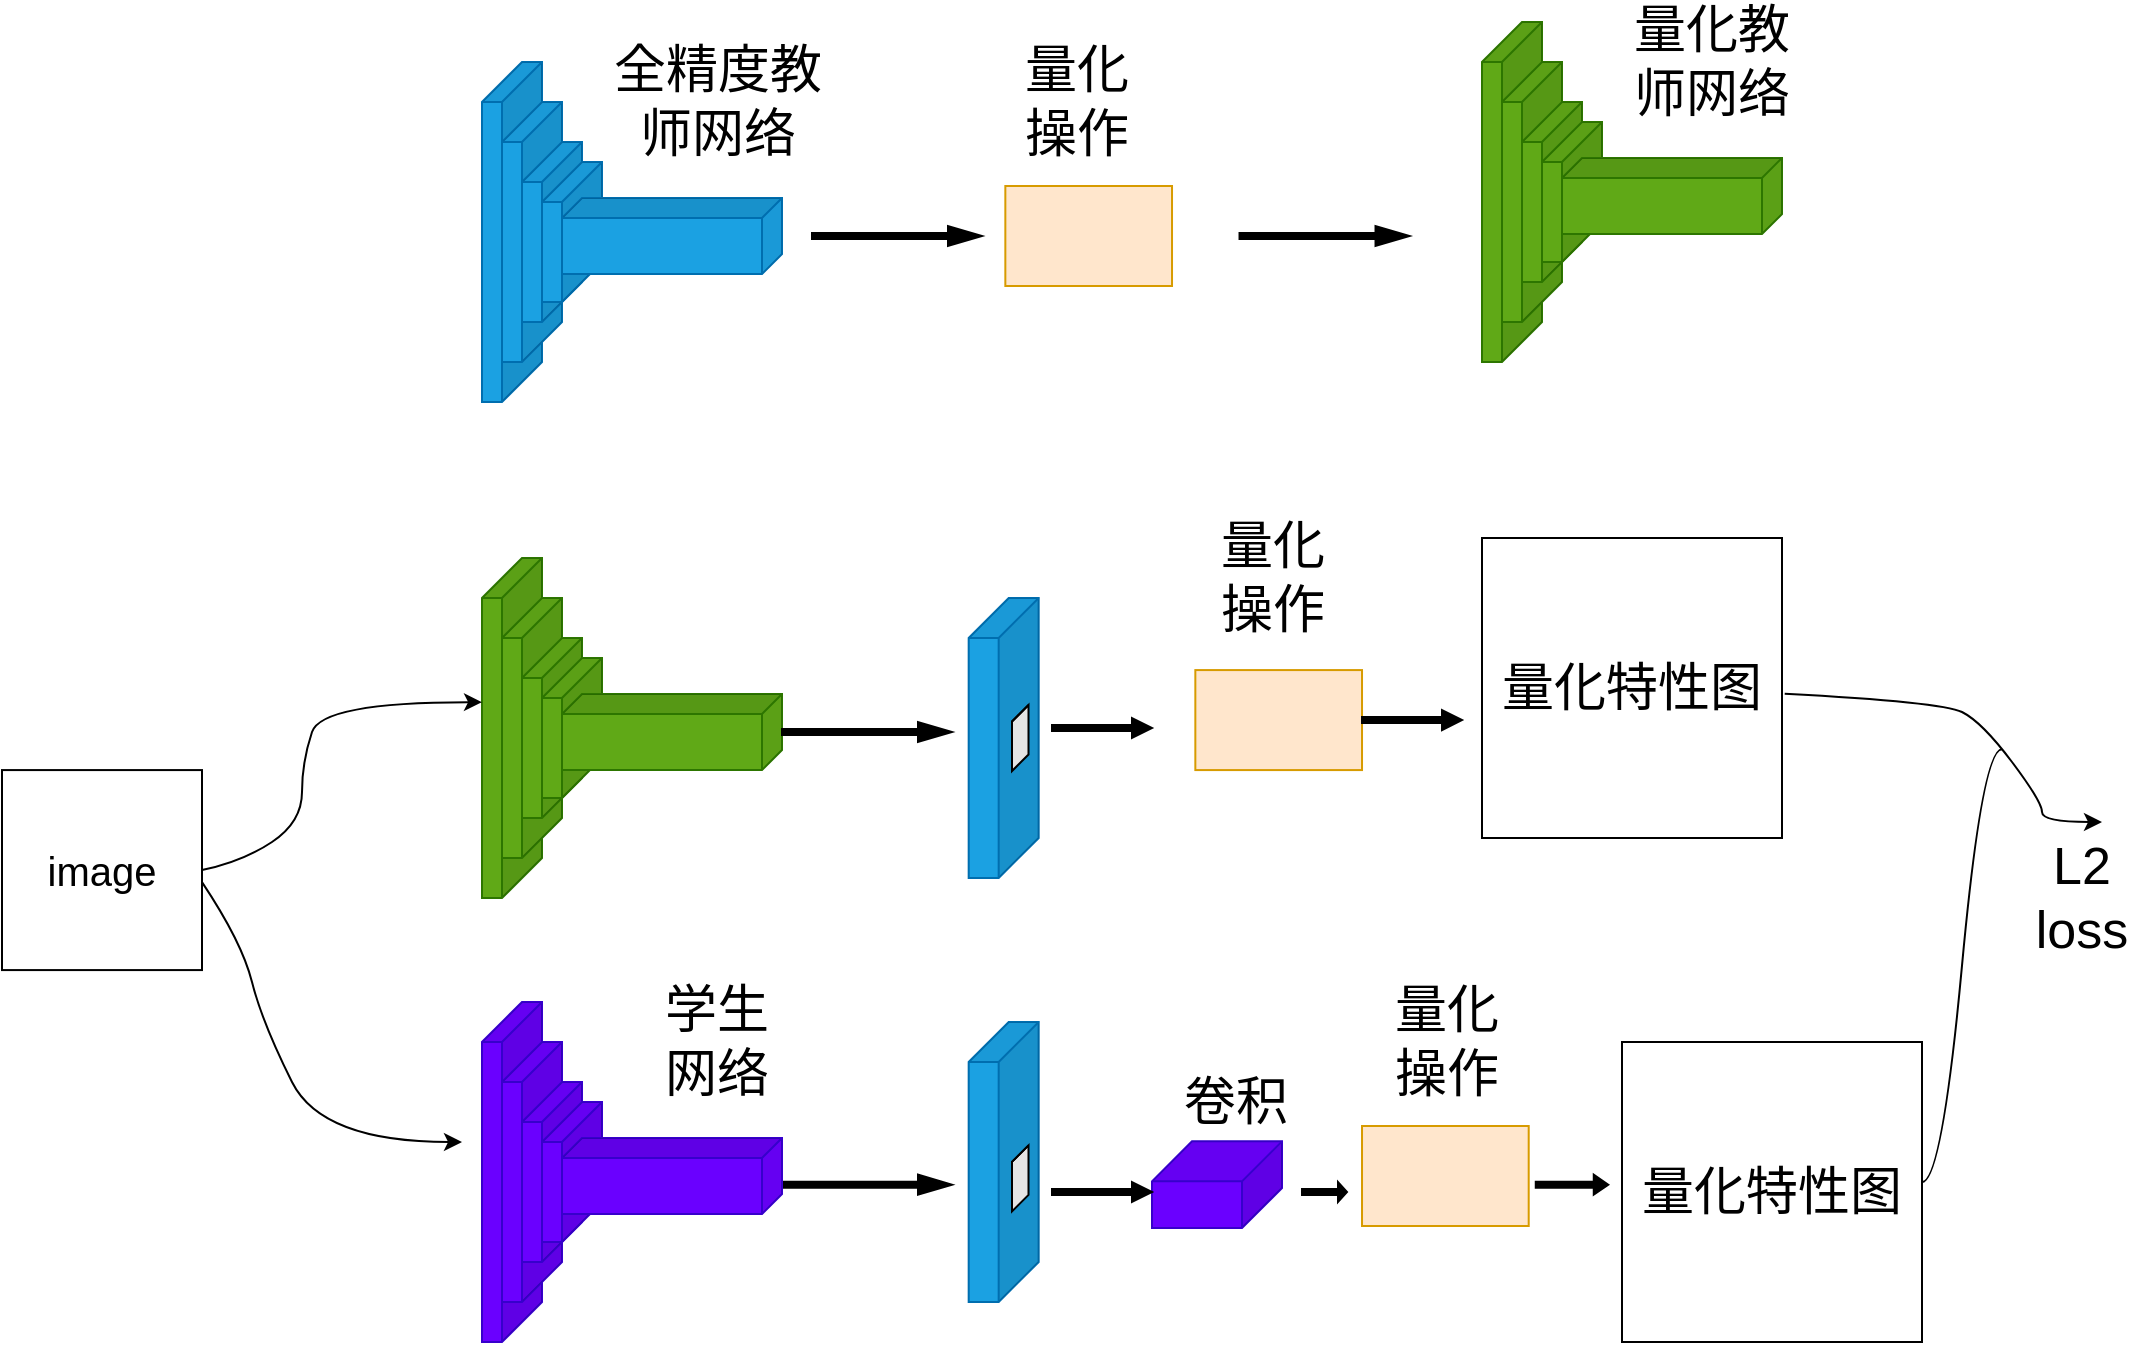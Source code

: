 <mxfile version="13.8.0" type="github">
  <diagram id="eg24cAQ9VhInonkqMwhh" name="Page-1">
    <mxGraphModel dx="2238" dy="1091" grid="1" gridSize="10" guides="1" tooltips="1" connect="1" arrows="1" fold="1" page="1" pageScale="1" pageWidth="1169" pageHeight="827" math="0" shadow="0">
      <root>
        <mxCell id="0" />
        <mxCell id="1" parent="0" />
        <mxCell id="zZNlommBTBB-APjahQV_-14" value="" style="shape=cube;whiteSpace=wrap;html=1;boundedLbl=1;backgroundOutline=1;darkOpacity=0.05;darkOpacity2=0.1;shadow=0;flipH=1;fillColor=#60a917;strokeColor=#2D7600;fontColor=#ffffff;" vertex="1" parent="1">
          <mxGeometry x="780" y="110" width="30" height="170" as="geometry" />
        </mxCell>
        <mxCell id="zZNlommBTBB-APjahQV_-19" value="" style="whiteSpace=wrap;html=1;shadow=0;fillColor=#ffe6cc;strokeColor=#d79b00;" vertex="1" parent="1">
          <mxGeometry x="541.67" y="192" width="83.34" height="50" as="geometry" />
        </mxCell>
        <mxCell id="zZNlommBTBB-APjahQV_-22" value="" style="shape=cube;whiteSpace=wrap;html=1;boundedLbl=1;backgroundOutline=1;darkOpacity=0.05;darkOpacity2=0.1;shadow=0;flipH=1;fillColor=#60a917;strokeColor=#2D7600;fontColor=#ffffff;" vertex="1" parent="1">
          <mxGeometry x="790" y="130" width="30" height="130" as="geometry" />
        </mxCell>
        <mxCell id="zZNlommBTBB-APjahQV_-23" value="" style="shape=cube;whiteSpace=wrap;html=1;boundedLbl=1;backgroundOutline=1;darkOpacity=0.05;darkOpacity2=0.1;shadow=0;flipH=1;fillColor=#60a917;strokeColor=#2D7600;fontColor=#ffffff;" vertex="1" parent="1">
          <mxGeometry x="800" y="150" width="30" height="90" as="geometry" />
        </mxCell>
        <mxCell id="zZNlommBTBB-APjahQV_-24" value="" style="shape=cube;whiteSpace=wrap;html=1;boundedLbl=1;backgroundOutline=1;darkOpacity=0.05;darkOpacity2=0.1;shadow=0;flipH=1;fillColor=#60a917;strokeColor=#2D7600;fontColor=#ffffff;" vertex="1" parent="1">
          <mxGeometry x="810" y="160" width="30" height="70" as="geometry" />
        </mxCell>
        <mxCell id="zZNlommBTBB-APjahQV_-25" value="" style="shape=cube;whiteSpace=wrap;html=1;boundedLbl=1;backgroundOutline=1;darkOpacity=0.05;darkOpacity2=0.1;shadow=0;flipH=0;direction=south;flipV=0;size=10;fillColor=#60a917;strokeColor=#2D7600;fontColor=#ffffff;" vertex="1" parent="1">
          <mxGeometry x="820" y="177.96" width="110" height="38.08" as="geometry" />
        </mxCell>
        <mxCell id="zZNlommBTBB-APjahQV_-37" value="" style="shape=cube;whiteSpace=wrap;html=1;boundedLbl=1;backgroundOutline=1;darkOpacity=0.05;darkOpacity2=0.1;shadow=0;flipH=1;fillColor=#1ba1e2;strokeColor=#006EAF;fontColor=#ffffff;" vertex="1" parent="1">
          <mxGeometry x="280" y="130" width="30" height="170" as="geometry" />
        </mxCell>
        <mxCell id="zZNlommBTBB-APjahQV_-38" value="" style="shape=cube;whiteSpace=wrap;html=1;boundedLbl=1;backgroundOutline=1;darkOpacity=0.05;darkOpacity2=0.1;shadow=0;flipH=1;fillColor=#1ba1e2;strokeColor=#006EAF;fontColor=#ffffff;" vertex="1" parent="1">
          <mxGeometry x="290" y="150" width="30" height="130" as="geometry" />
        </mxCell>
        <mxCell id="zZNlommBTBB-APjahQV_-39" value="" style="shape=cube;whiteSpace=wrap;html=1;boundedLbl=1;backgroundOutline=1;darkOpacity=0.05;darkOpacity2=0.1;shadow=0;flipH=1;fillColor=#1ba1e2;strokeColor=#006EAF;fontColor=#ffffff;" vertex="1" parent="1">
          <mxGeometry x="300" y="170" width="30" height="90" as="geometry" />
        </mxCell>
        <mxCell id="zZNlommBTBB-APjahQV_-40" value="" style="shape=cube;whiteSpace=wrap;html=1;boundedLbl=1;backgroundOutline=1;darkOpacity=0.05;darkOpacity2=0.1;shadow=0;flipH=1;fillColor=#1ba1e2;strokeColor=#006EAF;fontColor=#ffffff;" vertex="1" parent="1">
          <mxGeometry x="310" y="180" width="30" height="70" as="geometry" />
        </mxCell>
        <mxCell id="zZNlommBTBB-APjahQV_-41" value="" style="shape=cube;whiteSpace=wrap;html=1;boundedLbl=1;backgroundOutline=1;darkOpacity=0.05;darkOpacity2=0.1;shadow=0;flipH=0;direction=south;flipV=0;size=10;fillColor=#1ba1e2;strokeColor=#006EAF;fontColor=#ffffff;" vertex="1" parent="1">
          <mxGeometry x="320" y="197.96" width="110" height="38.08" as="geometry" />
        </mxCell>
        <mxCell id="zZNlommBTBB-APjahQV_-42" value="" style="shape=cube;whiteSpace=wrap;html=1;boundedLbl=1;backgroundOutline=1;darkOpacity=0.05;darkOpacity2=0.1;shadow=0;flipH=1;fillColor=#60a917;strokeColor=#2D7600;fontColor=#ffffff;" vertex="1" parent="1">
          <mxGeometry x="280" y="378" width="30" height="170" as="geometry" />
        </mxCell>
        <mxCell id="zZNlommBTBB-APjahQV_-43" value="" style="shape=cube;whiteSpace=wrap;html=1;boundedLbl=1;backgroundOutline=1;darkOpacity=0.05;darkOpacity2=0.1;shadow=0;flipH=1;fillColor=#60a917;strokeColor=#2D7600;fontColor=#ffffff;" vertex="1" parent="1">
          <mxGeometry x="290" y="398" width="30" height="130" as="geometry" />
        </mxCell>
        <mxCell id="zZNlommBTBB-APjahQV_-44" value="" style="shape=cube;whiteSpace=wrap;html=1;boundedLbl=1;backgroundOutline=1;darkOpacity=0.05;darkOpacity2=0.1;shadow=0;flipH=1;fillColor=#60a917;strokeColor=#2D7600;fontColor=#ffffff;" vertex="1" parent="1">
          <mxGeometry x="300" y="418" width="30" height="90" as="geometry" />
        </mxCell>
        <mxCell id="zZNlommBTBB-APjahQV_-45" value="" style="shape=cube;whiteSpace=wrap;html=1;boundedLbl=1;backgroundOutline=1;darkOpacity=0.05;darkOpacity2=0.1;shadow=0;flipH=1;fillColor=#60a917;strokeColor=#2D7600;fontColor=#ffffff;" vertex="1" parent="1">
          <mxGeometry x="310" y="428" width="30" height="70" as="geometry" />
        </mxCell>
        <mxCell id="zZNlommBTBB-APjahQV_-46" value="" style="shape=cube;whiteSpace=wrap;html=1;boundedLbl=1;backgroundOutline=1;darkOpacity=0.05;darkOpacity2=0.1;shadow=0;flipH=0;direction=south;flipV=0;size=10;fillColor=#60a917;strokeColor=#2D7600;fontColor=#ffffff;" vertex="1" parent="1">
          <mxGeometry x="320" y="445.96" width="110" height="38.08" as="geometry" />
        </mxCell>
        <mxCell id="zZNlommBTBB-APjahQV_-52" value="" style="shape=cube;whiteSpace=wrap;html=1;boundedLbl=1;backgroundOutline=1;darkOpacity=0.05;darkOpacity2=0.1;shadow=0;flipH=1;aspect=fixed;direction=east;flipV=0;fillColor=#1ba1e2;strokeColor=#006EAF;fontColor=#ffffff;" vertex="1" parent="1">
          <mxGeometry x="523.34" y="610" width="35" height="140" as="geometry" />
        </mxCell>
        <mxCell id="zZNlommBTBB-APjahQV_-55" value="" style="shape=cube;whiteSpace=wrap;html=1;boundedLbl=1;backgroundOutline=1;darkOpacity=0.05;darkOpacity2=0.1;shadow=0;aspect=fixed;flipH=1;fillColor=#6a00ff;strokeColor=#3700CC;fontColor=#ffffff;" vertex="1" parent="1">
          <mxGeometry x="615" y="669.68" width="65" height="43.33" as="geometry" />
        </mxCell>
        <mxCell id="zZNlommBTBB-APjahQV_-63" value="" style="shape=singleArrow;whiteSpace=wrap;html=1;shadow=0;fillColor=#000000;" vertex="1" parent="1">
          <mxGeometry x="430" y="686.34" width="85" height="10" as="geometry" />
        </mxCell>
        <mxCell id="zZNlommBTBB-APjahQV_-64" value="" style="shape=singleArrow;whiteSpace=wrap;html=1;shadow=0;fillColor=#000000;" vertex="1" parent="1">
          <mxGeometry x="565" y="690" width="50" height="10" as="geometry" />
        </mxCell>
        <mxCell id="zZNlommBTBB-APjahQV_-65" value="" style="whiteSpace=wrap;html=1;shadow=0;fillColor=#ffe6cc;strokeColor=#d79b00;" vertex="1" parent="1">
          <mxGeometry x="636.67" y="434.04" width="83.34" height="50" as="geometry" />
        </mxCell>
        <mxCell id="zZNlommBTBB-APjahQV_-66" value="" style="shape=cube;whiteSpace=wrap;html=1;boundedLbl=1;backgroundOutline=1;darkOpacity=0.05;darkOpacity2=0.1;shadow=0;flipH=1;fillColor=#6a00ff;strokeColor=#3700CC;fontColor=#ffffff;" vertex="1" parent="1">
          <mxGeometry x="280" y="600" width="30" height="170" as="geometry" />
        </mxCell>
        <mxCell id="zZNlommBTBB-APjahQV_-67" value="" style="shape=cube;whiteSpace=wrap;html=1;boundedLbl=1;backgroundOutline=1;darkOpacity=0.05;darkOpacity2=0.1;shadow=0;flipH=1;fillColor=#6a00ff;strokeColor=#3700CC;fontColor=#ffffff;" vertex="1" parent="1">
          <mxGeometry x="290" y="620" width="30" height="130" as="geometry" />
        </mxCell>
        <mxCell id="zZNlommBTBB-APjahQV_-68" value="" style="shape=cube;whiteSpace=wrap;html=1;boundedLbl=1;backgroundOutline=1;darkOpacity=0.05;darkOpacity2=0.1;shadow=0;flipH=1;fillColor=#6a00ff;strokeColor=#3700CC;fontColor=#ffffff;" vertex="1" parent="1">
          <mxGeometry x="300" y="640" width="30" height="90" as="geometry" />
        </mxCell>
        <mxCell id="zZNlommBTBB-APjahQV_-69" value="" style="shape=cube;whiteSpace=wrap;html=1;boundedLbl=1;backgroundOutline=1;darkOpacity=0.05;darkOpacity2=0.1;shadow=0;flipH=1;fillColor=#6a00ff;strokeColor=#3700CC;fontColor=#ffffff;" vertex="1" parent="1">
          <mxGeometry x="310" y="650" width="30" height="70" as="geometry" />
        </mxCell>
        <mxCell id="zZNlommBTBB-APjahQV_-70" value="" style="shape=cube;whiteSpace=wrap;html=1;boundedLbl=1;backgroundOutline=1;darkOpacity=0.05;darkOpacity2=0.1;shadow=0;flipH=0;direction=south;flipV=0;size=10;fillColor=#6a00ff;strokeColor=#3700CC;fontColor=#ffffff;" vertex="1" parent="1">
          <mxGeometry x="320" y="667.96" width="110" height="38.08" as="geometry" />
        </mxCell>
        <mxCell id="zZNlommBTBB-APjahQV_-73" value="" style="whiteSpace=wrap;html=1;shadow=0;fillColor=#ffe6cc;strokeColor=#d79b00;" vertex="1" parent="1">
          <mxGeometry x="720.01" y="662" width="83.34" height="50" as="geometry" />
        </mxCell>
        <mxCell id="zZNlommBTBB-APjahQV_-74" value="" style="shape=singleArrow;whiteSpace=wrap;html=1;shadow=0;fillColor=#000000;" vertex="1" parent="1">
          <mxGeometry x="690.01" y="690" width="22.5" height="10" as="geometry" />
        </mxCell>
        <mxCell id="zZNlommBTBB-APjahQV_-79" value="&lt;font style=&quot;font-size: 26px&quot;&gt;量化特性图&lt;/font&gt;" style="whiteSpace=wrap;html=1;aspect=fixed;shadow=0;strokeColor=#000000;fillColor=none;" vertex="1" parent="1">
          <mxGeometry x="780" y="368" width="150" height="150" as="geometry" />
        </mxCell>
        <mxCell id="zZNlommBTBB-APjahQV_-80" value="&lt;font style=&quot;font-size: 20px&quot;&gt;image&lt;/font&gt;" style="whiteSpace=wrap;html=1;aspect=fixed;shadow=0;strokeColor=#000000;fillColor=none;" vertex="1" parent="1">
          <mxGeometry x="40" y="484.04" width="100" height="100" as="geometry" />
        </mxCell>
        <mxCell id="zZNlommBTBB-APjahQV_-91" value="" style="curved=1;endArrow=classic;html=1;exitX=1;exitY=0.5;exitDx=0;exitDy=0;shadow=0;entryX=1;entryY=0.424;entryDx=0;entryDy=0;entryPerimeter=0;" edge="1" parent="1" source="zZNlommBTBB-APjahQV_-80" target="zZNlommBTBB-APjahQV_-42">
          <mxGeometry width="50" height="50" relative="1" as="geometry">
            <mxPoint x="190" y="600" as="sourcePoint" />
            <mxPoint x="270" y="450" as="targetPoint" />
            <Array as="points">
              <mxPoint x="160" y="530" />
              <mxPoint x="190" y="510" />
              <mxPoint x="190" y="480" />
              <mxPoint x="200" y="450" />
            </Array>
          </mxGeometry>
        </mxCell>
        <mxCell id="zZNlommBTBB-APjahQV_-93" value="" style="shape=cube;whiteSpace=wrap;html=1;boundedLbl=1;backgroundOutline=1;darkOpacity=0.05;darkOpacity2=0.1;shadow=0;flipH=1;aspect=fixed;direction=east;flipV=0;fillColor=#1ba1e2;strokeColor=#006EAF;fontColor=#ffffff;" vertex="1" parent="1">
          <mxGeometry x="523.34" y="398" width="35" height="140" as="geometry" />
        </mxCell>
        <mxCell id="zZNlommBTBB-APjahQV_-94" value="" style="shape=cube;whiteSpace=wrap;html=1;boundedLbl=1;backgroundOutline=1;darkOpacity=0.05;darkOpacity2=0.1;shadow=0;flipH=1;aspect=fixed;direction=east;flipV=0;" vertex="1" parent="1">
          <mxGeometry x="545" y="451.5" width="8.25" height="33" as="geometry" />
        </mxCell>
        <mxCell id="zZNlommBTBB-APjahQV_-95" value="" style="shape=cube;whiteSpace=wrap;html=1;boundedLbl=1;backgroundOutline=1;darkOpacity=0.05;darkOpacity2=0.1;shadow=0;flipH=1;aspect=fixed;direction=east;flipV=0;" vertex="1" parent="1">
          <mxGeometry x="545" y="671.67" width="8.25" height="33" as="geometry" />
        </mxCell>
        <mxCell id="zZNlommBTBB-APjahQV_-96" value="" style="curved=1;endArrow=classic;html=1;shadow=0;exitX=1;exitY=0.56;exitDx=0;exitDy=0;exitPerimeter=0;" edge="1" parent="1" source="zZNlommBTBB-APjahQV_-80">
          <mxGeometry width="50" height="50" relative="1" as="geometry">
            <mxPoint x="170" y="570" as="sourcePoint" />
            <mxPoint x="270" y="670" as="targetPoint" />
            <Array as="points">
              <mxPoint x="160" y="570" />
              <mxPoint x="170" y="610" />
              <mxPoint x="200" y="670" />
            </Array>
          </mxGeometry>
        </mxCell>
        <mxCell id="zZNlommBTBB-APjahQV_-97" value="学生网络" style="text;html=1;strokeColor=none;fillColor=none;align=center;verticalAlign=middle;whiteSpace=wrap;rounded=0;shadow=0;fontSize=26;" vertex="1" parent="1">
          <mxGeometry x="370" y="610" width="55" height="20" as="geometry" />
        </mxCell>
        <mxCell id="zZNlommBTBB-APjahQV_-100" value="&lt;font style=&quot;font-size: 26px&quot;&gt;量化特性图&lt;/font&gt;" style="whiteSpace=wrap;html=1;aspect=fixed;shadow=0;strokeColor=#000000;fillColor=none;" vertex="1" parent="1">
          <mxGeometry x="850" y="620" width="150" height="150" as="geometry" />
        </mxCell>
        <mxCell id="zZNlommBTBB-APjahQV_-101" value="" style="shape=singleArrow;whiteSpace=wrap;html=1;shadow=0;fillColor=#000000;" vertex="1" parent="1">
          <mxGeometry x="806.88" y="686.34" width="36.25" height="10" as="geometry" />
        </mxCell>
        <mxCell id="zZNlommBTBB-APjahQV_-102" value="" style="curved=1;endArrow=classic;html=1;shadow=0;fontSize=26;exitX=1.009;exitY=0.519;exitDx=0;exitDy=0;exitPerimeter=0;" edge="1" parent="1" source="zZNlommBTBB-APjahQV_-79">
          <mxGeometry width="50" height="50" relative="1" as="geometry">
            <mxPoint x="920" y="560" as="sourcePoint" />
            <mxPoint x="1090" y="510" as="targetPoint" />
            <Array as="points">
              <mxPoint x="1010" y="450" />
              <mxPoint x="1030" y="460" />
              <mxPoint x="1060" y="500" />
              <mxPoint x="1060" y="510" />
            </Array>
          </mxGeometry>
        </mxCell>
        <mxCell id="zZNlommBTBB-APjahQV_-106" value="" style="edgeStyle=entityRelationEdgeStyle;startArrow=none;endArrow=none;segment=10;curved=1;shadow=0;fontSize=26;exitX=1;exitY=0.467;exitDx=0;exitDy=0;exitPerimeter=0;" edge="1" parent="1" source="zZNlommBTBB-APjahQV_-100">
          <mxGeometry relative="1" as="geometry">
            <mxPoint x="1010" y="690" as="sourcePoint" />
            <mxPoint x="1040" y="473.66" as="targetPoint" />
          </mxGeometry>
        </mxCell>
        <mxCell id="zZNlommBTBB-APjahQV_-107" value="L2 loss&lt;br&gt;" style="text;html=1;strokeColor=none;fillColor=none;align=center;verticalAlign=middle;whiteSpace=wrap;rounded=0;shadow=0;fontSize=26;" vertex="1" parent="1">
          <mxGeometry x="1060" y="538" width="40" height="20" as="geometry" />
        </mxCell>
        <mxCell id="zZNlommBTBB-APjahQV_-108" value="" style="shape=singleArrow;whiteSpace=wrap;html=1;shadow=0;fillColor=#000000;" vertex="1" parent="1">
          <mxGeometry x="430" y="460" width="85" height="10" as="geometry" />
        </mxCell>
        <mxCell id="zZNlommBTBB-APjahQV_-110" value="" style="shape=singleArrow;whiteSpace=wrap;html=1;shadow=0;fillColor=#000000;" vertex="1" parent="1">
          <mxGeometry x="565" y="458" width="50" height="10" as="geometry" />
        </mxCell>
        <mxCell id="zZNlommBTBB-APjahQV_-111" value="" style="shape=singleArrow;whiteSpace=wrap;html=1;shadow=0;fillColor=#000000;" vertex="1" parent="1">
          <mxGeometry x="720.01" y="454.04" width="50" height="10" as="geometry" />
        </mxCell>
        <mxCell id="zZNlommBTBB-APjahQV_-112" value="全精度教师网络" style="text;html=1;strokeColor=none;fillColor=none;align=center;verticalAlign=middle;whiteSpace=wrap;rounded=0;shadow=0;fontSize=26;" vertex="1" parent="1">
          <mxGeometry x="337.5" y="140" width="120" height="20" as="geometry" />
        </mxCell>
        <mxCell id="zZNlommBTBB-APjahQV_-114" value="量化操作" style="text;html=1;strokeColor=none;fillColor=none;align=center;verticalAlign=middle;whiteSpace=wrap;rounded=0;shadow=0;fontSize=26;" vertex="1" parent="1">
          <mxGeometry x="540.01" y="140" width="74.99" height="20" as="geometry" />
        </mxCell>
        <mxCell id="zZNlommBTBB-APjahQV_-116" value="量化操作" style="text;html=1;strokeColor=none;fillColor=none;align=center;verticalAlign=middle;whiteSpace=wrap;rounded=0;shadow=0;fontSize=26;" vertex="1" parent="1">
          <mxGeometry x="637.52" y="378" width="74.99" height="20" as="geometry" />
        </mxCell>
        <mxCell id="zZNlommBTBB-APjahQV_-117" value="量化操作" style="text;html=1;strokeColor=none;fillColor=none;align=center;verticalAlign=middle;whiteSpace=wrap;rounded=0;shadow=0;fontSize=26;" vertex="1" parent="1">
          <mxGeometry x="725.01" y="610" width="74.99" height="20" as="geometry" />
        </mxCell>
        <mxCell id="zZNlommBTBB-APjahQV_-118" value="卷积" style="text;html=1;strokeColor=none;fillColor=none;align=center;verticalAlign=middle;whiteSpace=wrap;rounded=0;shadow=0;fontSize=26;" vertex="1" parent="1">
          <mxGeometry x="626.27" y="640" width="62.48" height="20" as="geometry" />
        </mxCell>
        <mxCell id="zZNlommBTBB-APjahQV_-119" value="" style="shape=singleArrow;whiteSpace=wrap;html=1;shadow=0;fillColor=#000000;" vertex="1" parent="1">
          <mxGeometry x="445" y="212" width="85" height="10" as="geometry" />
        </mxCell>
        <mxCell id="zZNlommBTBB-APjahQV_-120" value="" style="shape=singleArrow;whiteSpace=wrap;html=1;shadow=0;fillColor=#000000;" vertex="1" parent="1">
          <mxGeometry x="658.76" y="212" width="85" height="10" as="geometry" />
        </mxCell>
        <mxCell id="zZNlommBTBB-APjahQV_-121" value="量化教师网络&lt;br&gt;" style="text;html=1;strokeColor=none;fillColor=none;align=center;verticalAlign=middle;whiteSpace=wrap;rounded=0;shadow=0;fontSize=26;" vertex="1" parent="1">
          <mxGeometry x="850" y="120" width="90" height="20" as="geometry" />
        </mxCell>
      </root>
    </mxGraphModel>
  </diagram>
</mxfile>
